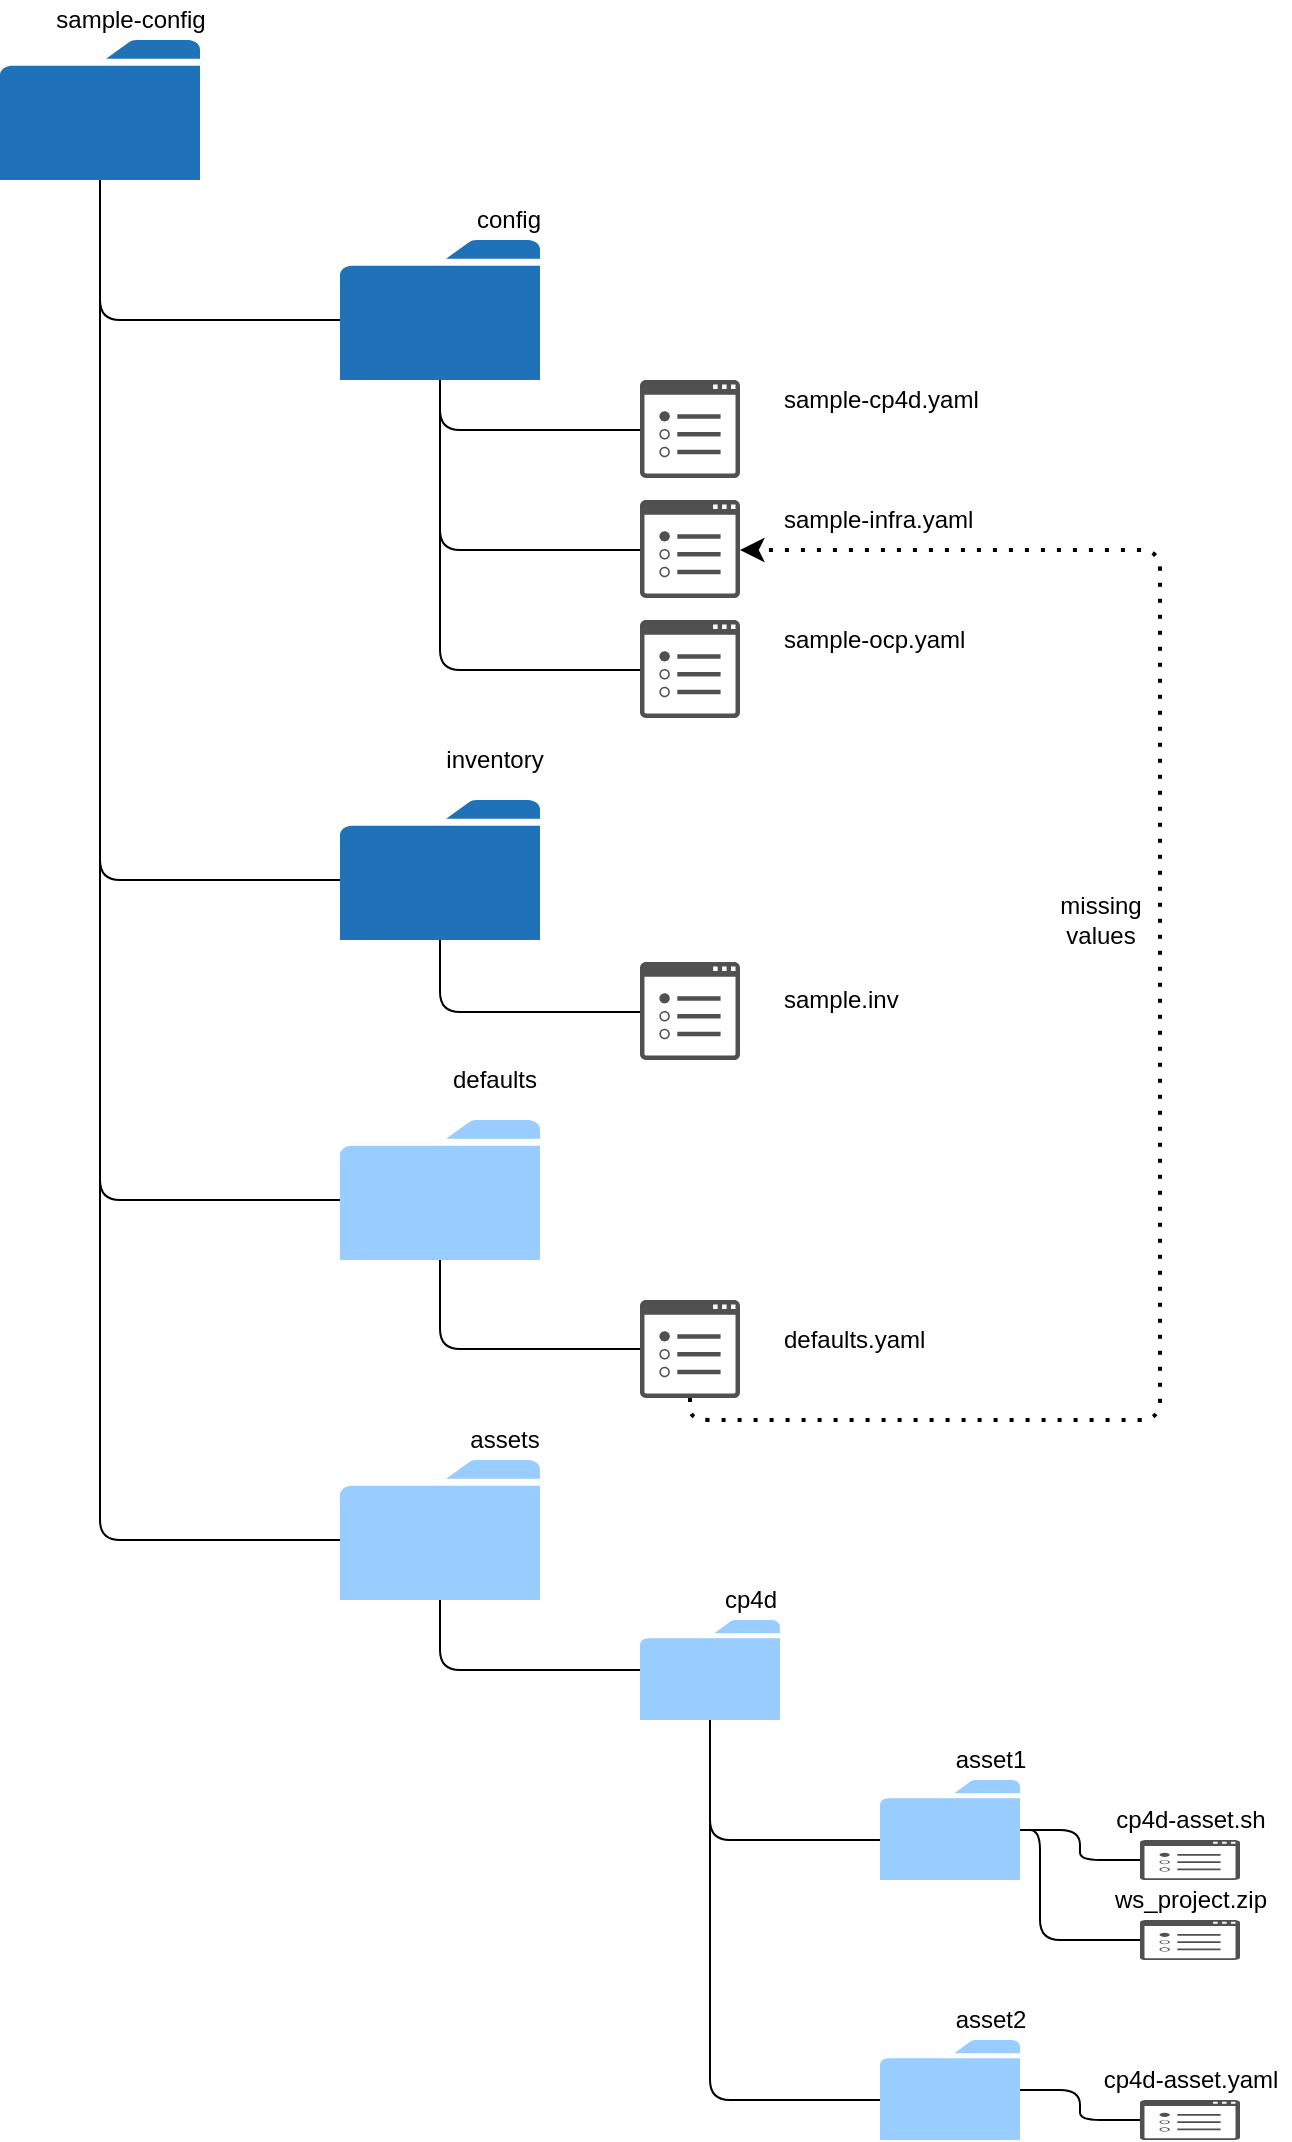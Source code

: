 <mxfile>
    <diagram id="QlCR2DnyMMZp9iBHJ9pp" name="Page-1">
        <mxGraphModel dx="675" dy="669" grid="1" gridSize="10" guides="1" tooltips="1" connect="1" arrows="1" fold="1" page="1" pageScale="1" pageWidth="827" pageHeight="1169" math="0" shadow="0">
            <root>
                <mxCell id="0"/>
                <mxCell id="1" parent="0"/>
                <mxCell id="cZeVNT-f6QpN3j4nD5KL-1" value="" style="sketch=0;pointerEvents=1;shadow=0;dashed=0;html=1;strokeColor=none;labelPosition=center;verticalLabelPosition=bottom;verticalAlign=top;outlineConnect=0;align=center;shape=mxgraph.office.concepts.folder;fillColor=#2072B8;" parent="1" vertex="1">
                    <mxGeometry x="160" y="240" width="100" height="70" as="geometry"/>
                </mxCell>
                <mxCell id="cZeVNT-f6QpN3j4nD5KL-2" value="" style="sketch=0;pointerEvents=1;shadow=0;dashed=0;html=1;strokeColor=none;labelPosition=center;verticalLabelPosition=bottom;verticalAlign=top;outlineConnect=0;align=center;shape=mxgraph.office.concepts.folder;fillColor=#2072B8;" parent="1" vertex="1">
                    <mxGeometry x="330" y="340" width="100" height="70" as="geometry"/>
                </mxCell>
                <mxCell id="cZeVNT-f6QpN3j4nD5KL-3" value="" style="sketch=0;pointerEvents=1;shadow=0;dashed=0;html=1;strokeColor=none;labelPosition=center;verticalLabelPosition=bottom;verticalAlign=top;outlineConnect=0;align=center;shape=mxgraph.office.concepts.folder;fillColor=#99CCFF;" parent="1" vertex="1">
                    <mxGeometry x="330" y="780" width="100" height="70" as="geometry"/>
                </mxCell>
                <mxCell id="cZeVNT-f6QpN3j4nD5KL-4" value="" style="sketch=0;pointerEvents=1;shadow=0;dashed=0;html=1;strokeColor=none;labelPosition=center;verticalLabelPosition=bottom;verticalAlign=top;outlineConnect=0;align=center;shape=mxgraph.office.concepts.folder;fillColor=#2072B8;" parent="1" vertex="1">
                    <mxGeometry x="330" y="620" width="100" height="70" as="geometry"/>
                </mxCell>
                <mxCell id="cZeVNT-f6QpN3j4nD5KL-5" value="" style="sketch=0;pointerEvents=1;shadow=0;dashed=0;html=1;strokeColor=none;fillColor=#505050;labelPosition=center;verticalLabelPosition=bottom;verticalAlign=top;outlineConnect=0;align=center;shape=mxgraph.office.concepts.properties;" parent="1" vertex="1">
                    <mxGeometry x="480" y="410" width="50" height="49" as="geometry"/>
                </mxCell>
                <mxCell id="cZeVNT-f6QpN3j4nD5KL-6" value="" style="sketch=0;pointerEvents=1;shadow=0;dashed=0;html=1;strokeColor=none;fillColor=#505050;labelPosition=center;verticalLabelPosition=bottom;verticalAlign=top;outlineConnect=0;align=center;shape=mxgraph.office.concepts.properties;" parent="1" vertex="1">
                    <mxGeometry x="480" y="470" width="50" height="49" as="geometry"/>
                </mxCell>
                <mxCell id="cZeVNT-f6QpN3j4nD5KL-7" value="" style="sketch=0;pointerEvents=1;shadow=0;dashed=0;html=1;strokeColor=none;fillColor=#505050;labelPosition=center;verticalLabelPosition=bottom;verticalAlign=top;outlineConnect=0;align=center;shape=mxgraph.office.concepts.properties;" parent="1" vertex="1">
                    <mxGeometry x="480" y="530" width="50" height="49" as="geometry"/>
                </mxCell>
                <mxCell id="cZeVNT-f6QpN3j4nD5KL-8" value="" style="sketch=0;pointerEvents=1;shadow=0;dashed=0;html=1;strokeColor=none;fillColor=#505050;labelPosition=center;verticalLabelPosition=bottom;verticalAlign=top;outlineConnect=0;align=center;shape=mxgraph.office.concepts.properties;" parent="1" vertex="1">
                    <mxGeometry x="480" y="701" width="50" height="49" as="geometry"/>
                </mxCell>
                <mxCell id="cZeVNT-f6QpN3j4nD5KL-9" value="" style="sketch=0;pointerEvents=1;shadow=0;dashed=0;html=1;strokeColor=none;fillColor=#505050;labelPosition=center;verticalLabelPosition=bottom;verticalAlign=top;outlineConnect=0;align=center;shape=mxgraph.office.concepts.properties;" parent="1" vertex="1">
                    <mxGeometry x="480" y="870" width="50" height="49" as="geometry"/>
                </mxCell>
                <mxCell id="cZeVNT-f6QpN3j4nD5KL-10" value="sample-cp4d.yaml" style="text;html=1;align=left;verticalAlign=middle;resizable=0;points=[];autosize=1;strokeColor=none;fillColor=none;" parent="1" vertex="1">
                    <mxGeometry x="550" y="410" width="110" height="20" as="geometry"/>
                </mxCell>
                <mxCell id="cZeVNT-f6QpN3j4nD5KL-11" value="sample-infra.yaml" style="text;html=1;align=left;verticalAlign=middle;resizable=0;points=[];autosize=1;strokeColor=none;fillColor=none;" parent="1" vertex="1">
                    <mxGeometry x="550" y="470" width="110" height="20" as="geometry"/>
                </mxCell>
                <mxCell id="cZeVNT-f6QpN3j4nD5KL-12" value="sample-ocp.yaml" style="text;html=1;align=left;verticalAlign=middle;resizable=0;points=[];autosize=1;strokeColor=none;fillColor=none;" parent="1" vertex="1">
                    <mxGeometry x="550" y="530" width="110" height="20" as="geometry"/>
                </mxCell>
                <mxCell id="cZeVNT-f6QpN3j4nD5KL-13" value="defaults.yaml" style="text;html=1;align=left;verticalAlign=middle;resizable=0;points=[];autosize=1;strokeColor=none;fillColor=none;" parent="1" vertex="1">
                    <mxGeometry x="550" y="880" width="90" height="20" as="geometry"/>
                </mxCell>
                <mxCell id="cZeVNT-f6QpN3j4nD5KL-14" value="sample.inv" style="text;html=1;align=left;verticalAlign=middle;resizable=0;points=[];autosize=1;strokeColor=none;fillColor=none;" parent="1" vertex="1">
                    <mxGeometry x="550" y="710" width="70" height="20" as="geometry"/>
                </mxCell>
                <mxCell id="cZeVNT-f6QpN3j4nD5KL-32" value="" style="endArrow=none;html=1;edgeStyle=orthogonalEdgeStyle;" parent="1" source="cZeVNT-f6QpN3j4nD5KL-1" target="cZeVNT-f6QpN3j4nD5KL-4" edge="1">
                    <mxGeometry width="50" height="50" relative="1" as="geometry">
                        <mxPoint x="160" y="390" as="sourcePoint"/>
                        <mxPoint x="240" y="450" as="targetPoint"/>
                        <Array as="points">
                            <mxPoint x="210" y="660"/>
                        </Array>
                    </mxGeometry>
                </mxCell>
                <mxCell id="cZeVNT-f6QpN3j4nD5KL-33" value="" style="endArrow=none;html=1;edgeStyle=orthogonalEdgeStyle;" parent="1" target="cZeVNT-f6QpN3j4nD5KL-2" edge="1">
                    <mxGeometry width="50" height="50" relative="1" as="geometry">
                        <mxPoint x="210" y="310" as="sourcePoint"/>
                        <mxPoint x="340" y="645" as="targetPoint"/>
                        <Array as="points">
                            <mxPoint x="210" y="380"/>
                        </Array>
                    </mxGeometry>
                </mxCell>
                <mxCell id="cZeVNT-f6QpN3j4nD5KL-34" value="" style="endArrow=none;html=1;edgeStyle=orthogonalEdgeStyle;" parent="1" source="cZeVNT-f6QpN3j4nD5KL-1" target="cZeVNT-f6QpN3j4nD5KL-3" edge="1">
                    <mxGeometry width="50" height="50" relative="1" as="geometry">
                        <mxPoint x="220" y="320" as="sourcePoint"/>
                        <mxPoint x="340" y="390" as="targetPoint"/>
                        <Array as="points">
                            <mxPoint x="210" y="820"/>
                        </Array>
                    </mxGeometry>
                </mxCell>
                <mxCell id="cZeVNT-f6QpN3j4nD5KL-35" value="" style="endArrow=classic;dashed=1;html=1;dashPattern=1 3;strokeWidth=2;edgeStyle=orthogonalEdgeStyle;" parent="1" source="cZeVNT-f6QpN3j4nD5KL-9" target="cZeVNT-f6QpN3j4nD5KL-6" edge="1">
                    <mxGeometry width="50" height="50" relative="1" as="geometry">
                        <mxPoint x="660" y="730" as="sourcePoint"/>
                        <mxPoint x="710" y="680" as="targetPoint"/>
                        <Array as="points">
                            <mxPoint x="505" y="930"/>
                            <mxPoint x="740" y="930"/>
                            <mxPoint x="740" y="495"/>
                        </Array>
                    </mxGeometry>
                </mxCell>
                <mxCell id="cZeVNT-f6QpN3j4nD5KL-37" value="" style="endArrow=none;html=1;edgeStyle=orthogonalEdgeStyle;" parent="1" source="cZeVNT-f6QpN3j4nD5KL-2" target="cZeVNT-f6QpN3j4nD5KL-5" edge="1">
                    <mxGeometry width="50" height="50" relative="1" as="geometry">
                        <mxPoint x="220" y="320" as="sourcePoint"/>
                        <mxPoint x="340" y="390" as="targetPoint"/>
                        <Array as="points">
                            <mxPoint x="380" y="435"/>
                        </Array>
                    </mxGeometry>
                </mxCell>
                <mxCell id="cZeVNT-f6QpN3j4nD5KL-38" value="" style="endArrow=none;html=1;edgeStyle=orthogonalEdgeStyle;" parent="1" source="cZeVNT-f6QpN3j4nD5KL-2" target="cZeVNT-f6QpN3j4nD5KL-6" edge="1">
                    <mxGeometry width="50" height="50" relative="1" as="geometry">
                        <mxPoint x="390" y="420" as="sourcePoint"/>
                        <mxPoint x="490" y="445" as="targetPoint"/>
                        <Array as="points">
                            <mxPoint x="380" y="495"/>
                        </Array>
                    </mxGeometry>
                </mxCell>
                <mxCell id="cZeVNT-f6QpN3j4nD5KL-39" value="" style="endArrow=none;html=1;edgeStyle=orthogonalEdgeStyle;" parent="1" source="cZeVNT-f6QpN3j4nD5KL-2" target="cZeVNT-f6QpN3j4nD5KL-7" edge="1">
                    <mxGeometry width="50" height="50" relative="1" as="geometry">
                        <mxPoint x="390" y="420" as="sourcePoint"/>
                        <mxPoint x="490" y="505" as="targetPoint"/>
                        <Array as="points">
                            <mxPoint x="380" y="555"/>
                        </Array>
                    </mxGeometry>
                </mxCell>
                <mxCell id="cZeVNT-f6QpN3j4nD5KL-40" value="" style="endArrow=none;html=1;edgeStyle=orthogonalEdgeStyle;" parent="1" source="cZeVNT-f6QpN3j4nD5KL-4" target="cZeVNT-f6QpN3j4nD5KL-8" edge="1">
                    <mxGeometry width="50" height="50" relative="1" as="geometry">
                        <mxPoint x="440" y="660" as="sourcePoint"/>
                        <mxPoint x="480" y="692.5" as="targetPoint"/>
                        <Array as="points">
                            <mxPoint x="380" y="726"/>
                        </Array>
                    </mxGeometry>
                </mxCell>
                <mxCell id="cZeVNT-f6QpN3j4nD5KL-41" value="" style="endArrow=none;html=1;edgeStyle=orthogonalEdgeStyle;" parent="1" source="cZeVNT-f6QpN3j4nD5KL-9" target="cZeVNT-f6QpN3j4nD5KL-3" edge="1">
                    <mxGeometry width="50" height="50" relative="1" as="geometry">
                        <mxPoint x="380" y="830" as="sourcePoint"/>
                        <mxPoint x="310" y="690" as="targetPoint"/>
                        <Array as="points"/>
                    </mxGeometry>
                </mxCell>
                <mxCell id="cZeVNT-f6QpN3j4nD5KL-42" value="config" style="text;html=1;resizable=0;autosize=1;align=center;verticalAlign=middle;points=[];fillColor=none;strokeColor=none;rounded=0;" parent="1" vertex="1">
                    <mxGeometry x="389" y="320" width="50" height="20" as="geometry"/>
                </mxCell>
                <mxCell id="cZeVNT-f6QpN3j4nD5KL-43" value="defaults" style="text;html=1;resizable=0;autosize=1;align=center;verticalAlign=middle;points=[];fillColor=none;strokeColor=none;rounded=0;" parent="1" vertex="1">
                    <mxGeometry x="377" y="750" width="60" height="20" as="geometry"/>
                </mxCell>
                <mxCell id="cZeVNT-f6QpN3j4nD5KL-44" value="inventory" style="text;html=1;resizable=0;autosize=1;align=center;verticalAlign=middle;points=[];fillColor=none;strokeColor=none;rounded=0;" parent="1" vertex="1">
                    <mxGeometry x="377" y="590" width="60" height="20" as="geometry"/>
                </mxCell>
                <mxCell id="cZeVNT-f6QpN3j4nD5KL-45" value="sample-config" style="text;html=1;resizable=0;autosize=1;align=center;verticalAlign=middle;points=[];fillColor=none;strokeColor=none;rounded=0;" parent="1" vertex="1">
                    <mxGeometry x="180" y="220" width="90" height="20" as="geometry"/>
                </mxCell>
                <mxCell id="aEtBSt7Dq3tBHTkHoR6Y-1" value="" style="sketch=0;pointerEvents=1;shadow=0;dashed=0;html=1;strokeColor=none;labelPosition=center;verticalLabelPosition=bottom;verticalAlign=top;outlineConnect=0;align=center;shape=mxgraph.office.concepts.folder;fillColor=#99CCFF;" parent="1" vertex="1">
                    <mxGeometry x="330" y="950" width="100" height="70" as="geometry"/>
                </mxCell>
                <mxCell id="aEtBSt7Dq3tBHTkHoR6Y-2" value="" style="endArrow=none;html=1;edgeStyle=orthogonalEdgeStyle;" parent="1" source="cZeVNT-f6QpN3j4nD5KL-1" target="aEtBSt7Dq3tBHTkHoR6Y-1" edge="1">
                    <mxGeometry width="50" height="50" relative="1" as="geometry">
                        <mxPoint x="220" y="320" as="sourcePoint"/>
                        <mxPoint x="340" y="810" as="targetPoint"/>
                        <Array as="points">
                            <mxPoint x="210" y="990"/>
                        </Array>
                    </mxGeometry>
                </mxCell>
                <mxCell id="aEtBSt7Dq3tBHTkHoR6Y-3" value="assets" style="text;html=1;resizable=0;autosize=1;align=center;verticalAlign=middle;points=[];fillColor=none;strokeColor=none;rounded=0;" parent="1" vertex="1">
                    <mxGeometry x="387" y="930" width="50" height="20" as="geometry"/>
                </mxCell>
                <mxCell id="aEtBSt7Dq3tBHTkHoR6Y-4" value="" style="sketch=0;pointerEvents=1;shadow=0;dashed=0;html=1;strokeColor=none;labelPosition=center;verticalLabelPosition=bottom;verticalAlign=top;outlineConnect=0;align=center;shape=mxgraph.office.concepts.folder;fillColor=#99CCFF;" parent="1" vertex="1">
                    <mxGeometry x="480" y="1030" width="70" height="50" as="geometry"/>
                </mxCell>
                <mxCell id="aEtBSt7Dq3tBHTkHoR6Y-5" value="cp4d" style="text;html=1;resizable=0;autosize=1;align=center;verticalAlign=middle;points=[];fillColor=none;strokeColor=none;rounded=0;" parent="1" vertex="1">
                    <mxGeometry x="515" y="1010" width="40" height="20" as="geometry"/>
                </mxCell>
                <mxCell id="aEtBSt7Dq3tBHTkHoR6Y-6" value="" style="sketch=0;pointerEvents=1;shadow=0;dashed=0;html=1;strokeColor=none;labelPosition=center;verticalLabelPosition=bottom;verticalAlign=top;outlineConnect=0;align=center;shape=mxgraph.office.concepts.folder;fillColor=#99CCFF;" parent="1" vertex="1">
                    <mxGeometry x="600" y="1110" width="70" height="50" as="geometry"/>
                </mxCell>
                <mxCell id="aEtBSt7Dq3tBHTkHoR6Y-8" value="" style="sketch=0;pointerEvents=1;shadow=0;dashed=0;html=1;strokeColor=none;labelPosition=center;verticalLabelPosition=bottom;verticalAlign=top;outlineConnect=0;align=center;shape=mxgraph.office.concepts.folder;fillColor=#99CCFF;" parent="1" vertex="1">
                    <mxGeometry x="600" y="1240" width="70" height="50" as="geometry"/>
                </mxCell>
                <mxCell id="aEtBSt7Dq3tBHTkHoR6Y-9" value="asset1" style="text;html=1;resizable=0;autosize=1;align=center;verticalAlign=middle;points=[];fillColor=none;strokeColor=none;rounded=0;" parent="1" vertex="1">
                    <mxGeometry x="630" y="1090" width="50" height="20" as="geometry"/>
                </mxCell>
                <mxCell id="aEtBSt7Dq3tBHTkHoR6Y-10" value="asset2" style="text;html=1;resizable=0;autosize=1;align=center;verticalAlign=middle;points=[];fillColor=none;strokeColor=none;rounded=0;" parent="1" vertex="1">
                    <mxGeometry x="630" y="1220" width="50" height="20" as="geometry"/>
                </mxCell>
                <mxCell id="aEtBSt7Dq3tBHTkHoR6Y-11" value="" style="sketch=0;pointerEvents=1;shadow=0;dashed=0;html=1;strokeColor=none;fillColor=#505050;labelPosition=center;verticalLabelPosition=bottom;verticalAlign=top;outlineConnect=0;align=center;shape=mxgraph.office.concepts.properties;" parent="1" vertex="1">
                    <mxGeometry x="730" y="1140" width="50" height="20" as="geometry"/>
                </mxCell>
                <mxCell id="aEtBSt7Dq3tBHTkHoR6Y-12" value="" style="sketch=0;pointerEvents=1;shadow=0;dashed=0;html=1;strokeColor=none;fillColor=#505050;labelPosition=center;verticalLabelPosition=bottom;verticalAlign=top;outlineConnect=0;align=center;shape=mxgraph.office.concepts.properties;" parent="1" vertex="1">
                    <mxGeometry x="730" y="1270" width="50" height="20" as="geometry"/>
                </mxCell>
                <mxCell id="aEtBSt7Dq3tBHTkHoR6Y-13" value="cp4d-asset.sh" style="text;html=1;resizable=0;autosize=1;align=center;verticalAlign=middle;points=[];fillColor=none;strokeColor=none;rounded=0;" parent="1" vertex="1">
                    <mxGeometry x="710" y="1120" width="90" height="20" as="geometry"/>
                </mxCell>
                <mxCell id="aEtBSt7Dq3tBHTkHoR6Y-14" value="cp4d-asset.yaml" style="text;html=1;resizable=0;autosize=1;align=center;verticalAlign=middle;points=[];fillColor=none;strokeColor=none;rounded=0;" parent="1" vertex="1">
                    <mxGeometry x="705" y="1250" width="100" height="20" as="geometry"/>
                </mxCell>
                <mxCell id="aEtBSt7Dq3tBHTkHoR6Y-15" value="" style="endArrow=none;html=1;edgeStyle=orthogonalEdgeStyle;" parent="1" source="aEtBSt7Dq3tBHTkHoR6Y-1" target="aEtBSt7Dq3tBHTkHoR6Y-4" edge="1">
                    <mxGeometry width="50" height="50" relative="1" as="geometry">
                        <mxPoint x="380" y="1030" as="sourcePoint"/>
                        <mxPoint x="460" y="1070" as="targetPoint"/>
                        <Array as="points">
                            <mxPoint x="380" y="1055"/>
                        </Array>
                    </mxGeometry>
                </mxCell>
                <mxCell id="aEtBSt7Dq3tBHTkHoR6Y-17" value="" style="endArrow=none;html=1;edgeStyle=orthogonalEdgeStyle;" parent="1" source="aEtBSt7Dq3tBHTkHoR6Y-4" target="aEtBSt7Dq3tBHTkHoR6Y-6" edge="1">
                    <mxGeometry width="50" height="50" relative="1" as="geometry">
                        <mxPoint x="430" y="1125" as="sourcePoint"/>
                        <mxPoint x="530" y="1160" as="targetPoint"/>
                        <Array as="points">
                            <mxPoint x="515" y="1140"/>
                        </Array>
                    </mxGeometry>
                </mxCell>
                <mxCell id="aEtBSt7Dq3tBHTkHoR6Y-18" value="" style="endArrow=none;html=1;edgeStyle=orthogonalEdgeStyle;" parent="1" source="aEtBSt7Dq3tBHTkHoR6Y-4" target="aEtBSt7Dq3tBHTkHoR6Y-8" edge="1">
                    <mxGeometry width="50" height="50" relative="1" as="geometry">
                        <mxPoint x="525" y="1090" as="sourcePoint"/>
                        <mxPoint x="610" y="1150" as="targetPoint"/>
                        <Array as="points">
                            <mxPoint x="515" y="1270"/>
                        </Array>
                    </mxGeometry>
                </mxCell>
                <mxCell id="aEtBSt7Dq3tBHTkHoR6Y-19" value="" style="endArrow=none;html=1;edgeStyle=orthogonalEdgeStyle;" parent="1" source="aEtBSt7Dq3tBHTkHoR6Y-6" target="aEtBSt7Dq3tBHTkHoR6Y-11" edge="1">
                    <mxGeometry width="50" height="50" relative="1" as="geometry">
                        <mxPoint x="525" y="1090" as="sourcePoint"/>
                        <mxPoint x="610" y="1150" as="targetPoint"/>
                        <Array as="points"/>
                    </mxGeometry>
                </mxCell>
                <mxCell id="aEtBSt7Dq3tBHTkHoR6Y-20" value="" style="endArrow=none;html=1;edgeStyle=orthogonalEdgeStyle;" parent="1" source="aEtBSt7Dq3tBHTkHoR6Y-8" target="aEtBSt7Dq3tBHTkHoR6Y-12" edge="1">
                    <mxGeometry width="50" height="50" relative="1" as="geometry">
                        <mxPoint x="680" y="1200" as="sourcePoint"/>
                        <mxPoint x="740" y="1186" as="targetPoint"/>
                        <Array as="points"/>
                    </mxGeometry>
                </mxCell>
                <mxCell id="aEtBSt7Dq3tBHTkHoR6Y-22" value="" style="sketch=0;pointerEvents=1;shadow=0;dashed=0;html=1;strokeColor=none;fillColor=#505050;labelPosition=center;verticalLabelPosition=bottom;verticalAlign=top;outlineConnect=0;align=center;shape=mxgraph.office.concepts.properties;" parent="1" vertex="1">
                    <mxGeometry x="730" y="1180" width="50" height="20" as="geometry"/>
                </mxCell>
                <mxCell id="aEtBSt7Dq3tBHTkHoR6Y-23" value="ws_project.zip" style="text;html=1;resizable=0;autosize=1;align=center;verticalAlign=middle;points=[];fillColor=none;strokeColor=none;rounded=0;" parent="1" vertex="1">
                    <mxGeometry x="710" y="1160" width="90" height="20" as="geometry"/>
                </mxCell>
                <mxCell id="aEtBSt7Dq3tBHTkHoR6Y-24" value="" style="endArrow=none;html=1;edgeStyle=orthogonalEdgeStyle;" parent="1" source="aEtBSt7Dq3tBHTkHoR6Y-6" target="aEtBSt7Dq3tBHTkHoR6Y-22" edge="1">
                    <mxGeometry width="50" height="50" relative="1" as="geometry">
                        <mxPoint x="680" y="1135" as="sourcePoint"/>
                        <mxPoint x="740" y="1160" as="targetPoint"/>
                        <Array as="points">
                            <mxPoint x="680" y="1135"/>
                            <mxPoint x="680" y="1190"/>
                        </Array>
                    </mxGeometry>
                </mxCell>
                <mxCell id="2" value="missing&lt;br&gt;values" style="text;html=1;resizable=0;autosize=1;align=center;verticalAlign=middle;points=[];fillColor=none;strokeColor=none;rounded=0;" vertex="1" parent="1">
                    <mxGeometry x="680" y="665" width="60" height="30" as="geometry"/>
                </mxCell>
            </root>
        </mxGraphModel>
    </diagram>
</mxfile>